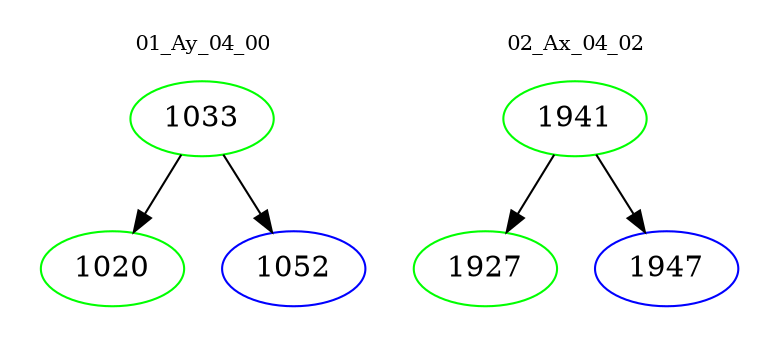 digraph{
subgraph cluster_0 {
color = white
label = "01_Ay_04_00";
fontsize=10;
T0_1033 [label="1033", color="green"]
T0_1033 -> T0_1020 [color="black"]
T0_1020 [label="1020", color="green"]
T0_1033 -> T0_1052 [color="black"]
T0_1052 [label="1052", color="blue"]
}
subgraph cluster_1 {
color = white
label = "02_Ax_04_02";
fontsize=10;
T1_1941 [label="1941", color="green"]
T1_1941 -> T1_1927 [color="black"]
T1_1927 [label="1927", color="green"]
T1_1941 -> T1_1947 [color="black"]
T1_1947 [label="1947", color="blue"]
}
}
